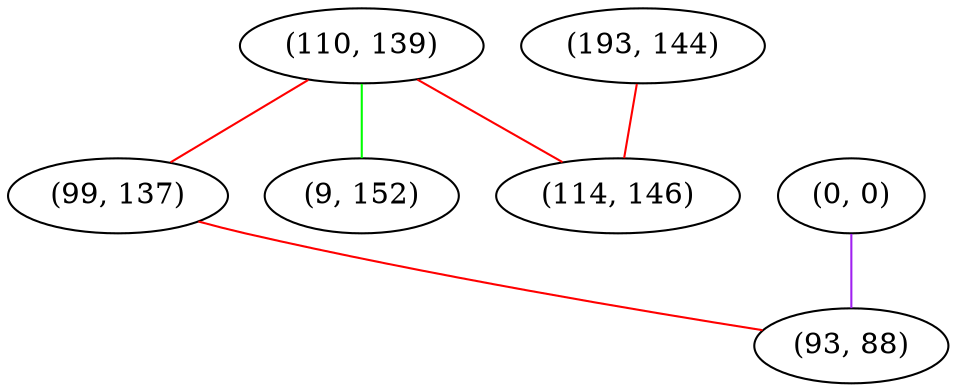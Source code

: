 graph "" {
"(110, 139)";
"(0, 0)";
"(193, 144)";
"(99, 137)";
"(93, 88)";
"(114, 146)";
"(9, 152)";
"(110, 139)" -- "(9, 152)"  [color=green, key=0, weight=2];
"(110, 139)" -- "(99, 137)"  [color=red, key=0, weight=1];
"(110, 139)" -- "(114, 146)"  [color=red, key=0, weight=1];
"(0, 0)" -- "(93, 88)"  [color=purple, key=0, weight=4];
"(193, 144)" -- "(114, 146)"  [color=red, key=0, weight=1];
"(99, 137)" -- "(93, 88)"  [color=red, key=0, weight=1];
}
